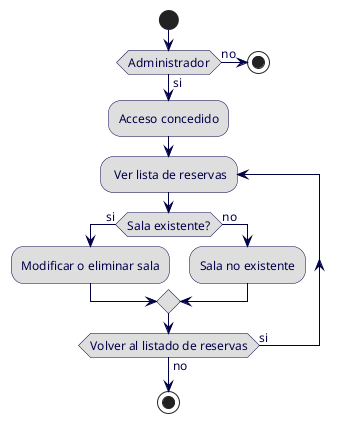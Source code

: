 ' Un usuario con rol administrador puede gestionar las reservas.

@startuml req8

skinparam {
    ArrowColor 010047
    BorderColor 010047
    ActivityBackgroundColor dedede
    ActivityBorderColor 010047
    ActivityFontColor 010047
    ActivityFontSize 12
    ArrowFontColor 010047
    ArrowFontSize 12
}


start
 if(Administrador) then (si)
  :Acceso concedido;
 else (no)
  stop
 endif
 repeat: Ver lista de reservas
 if(Sala existente?) then (si)
  :Modificar o eliminar sala;
 else (no)
  :Sala no existente;
 endif
 repeat while (Volver al listado de reservas) is (si) not (no) 
 stop


@enduml
